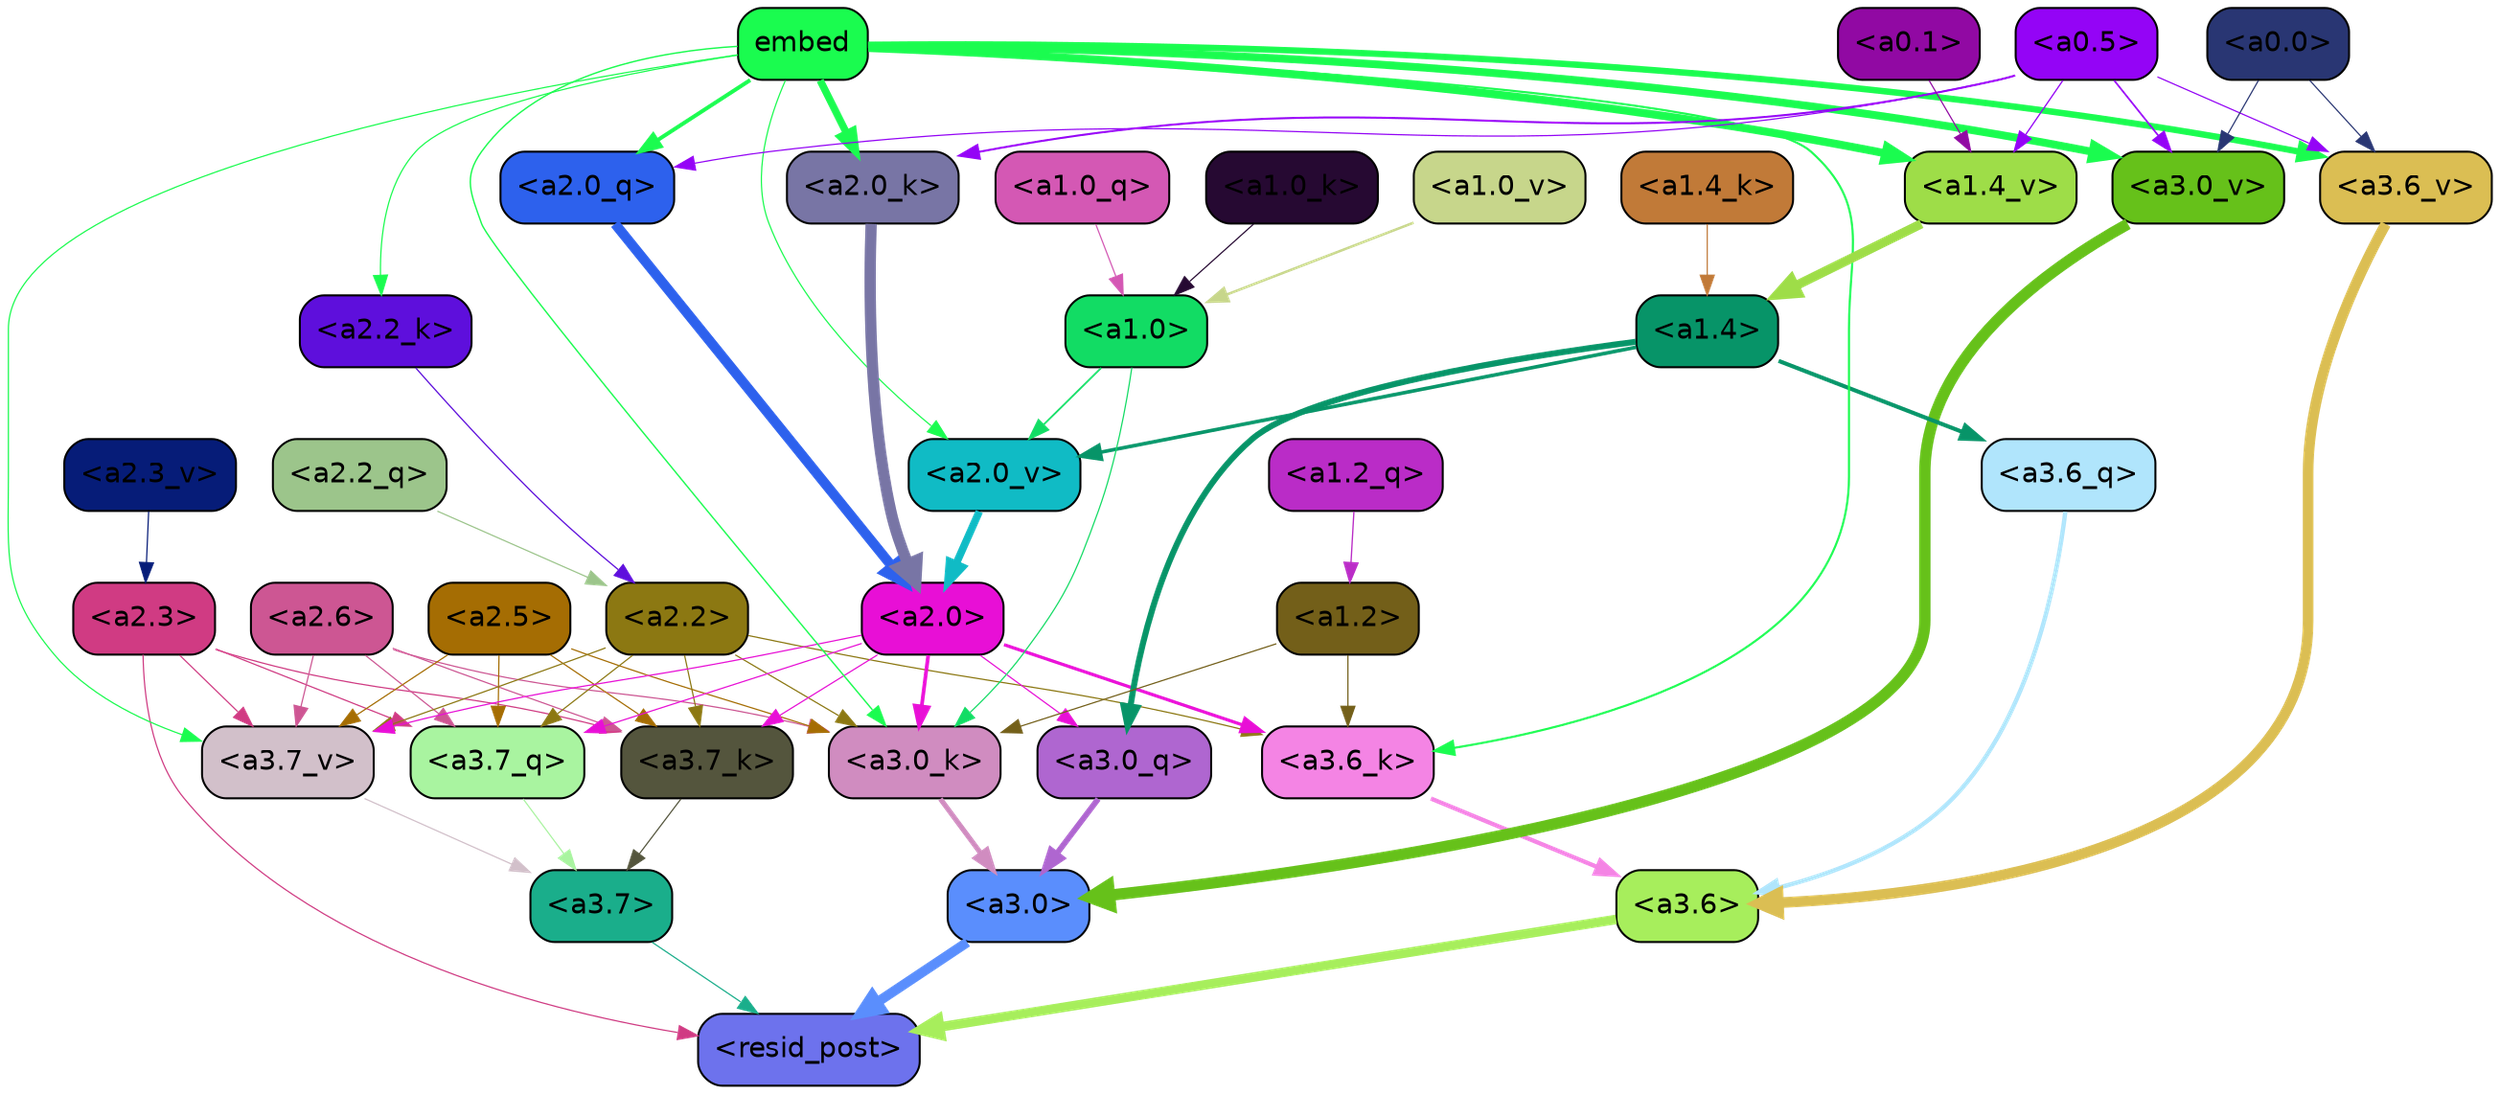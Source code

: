 strict digraph "" {
	graph [bgcolor=transparent,
		layout=dot,
		overlap=false,
		splines=true
	];
	"<a3.7>"	[color=black,
		fillcolor="#1aae8b",
		fontname=Helvetica,
		shape=box,
		style="filled, rounded"];
	"<resid_post>"	[color=black,
		fillcolor="#6d72ed",
		fontname=Helvetica,
		shape=box,
		style="filled, rounded"];
	"<a3.7>" -> "<resid_post>"	[color="#1aae8b",
		penwidth=0.6];
	"<a3.6>"	[color=black,
		fillcolor="#a7ee5c",
		fontname=Helvetica,
		shape=box,
		style="filled, rounded"];
	"<a3.6>" -> "<resid_post>"	[color="#a7ee5c",
		penwidth=4.751592040061951];
	"<a3.0>"	[color=black,
		fillcolor="#5a8efd",
		fontname=Helvetica,
		shape=box,
		style="filled, rounded"];
	"<a3.0>" -> "<resid_post>"	[color="#5a8efd",
		penwidth=4.904066681861877];
	"<a2.3>"	[color=black,
		fillcolor="#d03b83",
		fontname=Helvetica,
		shape=box,
		style="filled, rounded"];
	"<a2.3>" -> "<resid_post>"	[color="#d03b83",
		penwidth=0.6];
	"<a3.7_q>"	[color=black,
		fillcolor="#a9f4a0",
		fontname=Helvetica,
		shape=box,
		style="filled, rounded"];
	"<a2.3>" -> "<a3.7_q>"	[color="#d03b83",
		penwidth=0.6];
	"<a3.7_k>"	[color=black,
		fillcolor="#54553d",
		fontname=Helvetica,
		shape=box,
		style="filled, rounded"];
	"<a2.3>" -> "<a3.7_k>"	[color="#d03b83",
		penwidth=0.6];
	"<a3.7_v>"	[color=black,
		fillcolor="#d2c0ca",
		fontname=Helvetica,
		shape=box,
		style="filled, rounded"];
	"<a2.3>" -> "<a3.7_v>"	[color="#d03b83",
		penwidth=0.6];
	"<a3.7_q>" -> "<a3.7>"	[color="#a9f4a0",
		penwidth=0.6];
	"<a3.6_q>"	[color=black,
		fillcolor="#b0e5fc",
		fontname=Helvetica,
		shape=box,
		style="filled, rounded"];
	"<a3.6_q>" -> "<a3.6>"	[color="#b0e5fc",
		penwidth=2.160832464694977];
	"<a3.0_q>"	[color=black,
		fillcolor="#af66d0",
		fontname=Helvetica,
		shape=box,
		style="filled, rounded"];
	"<a3.0_q>" -> "<a3.0>"	[color="#af66d0",
		penwidth=2.870753765106201];
	"<a3.7_k>" -> "<a3.7>"	[color="#54553d",
		penwidth=0.6];
	"<a3.6_k>"	[color=black,
		fillcolor="#f484e4",
		fontname=Helvetica,
		shape=box,
		style="filled, rounded"];
	"<a3.6_k>" -> "<a3.6>"	[color="#f484e4",
		penwidth=2.13908451795578];
	"<a3.0_k>"	[color=black,
		fillcolor="#d08cc0",
		fontname=Helvetica,
		shape=box,
		style="filled, rounded"];
	"<a3.0_k>" -> "<a3.0>"	[color="#d08cc0",
		penwidth=2.520303964614868];
	"<a3.7_v>" -> "<a3.7>"	[color="#d2c0ca",
		penwidth=0.6];
	"<a3.6_v>"	[color=black,
		fillcolor="#dbbe53",
		fontname=Helvetica,
		shape=box,
		style="filled, rounded"];
	"<a3.6_v>" -> "<a3.6>"	[color="#dbbe53",
		penwidth=5.297133803367615];
	"<a3.0_v>"	[color=black,
		fillcolor="#66c11a",
		fontname=Helvetica,
		shape=box,
		style="filled, rounded"];
	"<a3.0_v>" -> "<a3.0>"	[color="#66c11a",
		penwidth=5.680712580680847];
	"<a2.6>"	[color=black,
		fillcolor="#cd5693",
		fontname=Helvetica,
		shape=box,
		style="filled, rounded"];
	"<a2.6>" -> "<a3.7_q>"	[color="#cd5693",
		penwidth=0.6];
	"<a2.6>" -> "<a3.7_k>"	[color="#cd5693",
		penwidth=0.6];
	"<a2.6>" -> "<a3.0_k>"	[color="#cd5693",
		penwidth=0.6];
	"<a2.6>" -> "<a3.7_v>"	[color="#cd5693",
		penwidth=0.6];
	"<a2.5>"	[color=black,
		fillcolor="#a56d03",
		fontname=Helvetica,
		shape=box,
		style="filled, rounded"];
	"<a2.5>" -> "<a3.7_q>"	[color="#a56d03",
		penwidth=0.6];
	"<a2.5>" -> "<a3.7_k>"	[color="#a56d03",
		penwidth=0.6];
	"<a2.5>" -> "<a3.0_k>"	[color="#a56d03",
		penwidth=0.6];
	"<a2.5>" -> "<a3.7_v>"	[color="#a56d03",
		penwidth=0.6];
	"<a2.2>"	[color=black,
		fillcolor="#8c7812",
		fontname=Helvetica,
		shape=box,
		style="filled, rounded"];
	"<a2.2>" -> "<a3.7_q>"	[color="#8c7812",
		penwidth=0.6];
	"<a2.2>" -> "<a3.7_k>"	[color="#8c7812",
		penwidth=0.6];
	"<a2.2>" -> "<a3.6_k>"	[color="#8c7812",
		penwidth=0.6];
	"<a2.2>" -> "<a3.0_k>"	[color="#8c7812",
		penwidth=0.6];
	"<a2.2>" -> "<a3.7_v>"	[color="#8c7812",
		penwidth=0.6];
	"<a2.0>"	[color=black,
		fillcolor="#e80fd6",
		fontname=Helvetica,
		shape=box,
		style="filled, rounded"];
	"<a2.0>" -> "<a3.7_q>"	[color="#e80fd6",
		penwidth=0.6];
	"<a2.0>" -> "<a3.0_q>"	[color="#e80fd6",
		penwidth=0.6];
	"<a2.0>" -> "<a3.7_k>"	[color="#e80fd6",
		penwidth=0.6];
	"<a2.0>" -> "<a3.6_k>"	[color="#e80fd6",
		penwidth=1.5897698998451233];
	"<a2.0>" -> "<a3.0_k>"	[color="#e80fd6",
		penwidth=1.8405593037605286];
	"<a2.0>" -> "<a3.7_v>"	[color="#e80fd6",
		penwidth=0.6];
	"<a1.4>"	[color=black,
		fillcolor="#079468",
		fontname=Helvetica,
		shape=box,
		style="filled, rounded"];
	"<a1.4>" -> "<a3.6_q>"	[color="#079468",
		penwidth=2.0260728895664215];
	"<a1.4>" -> "<a3.0_q>"	[color="#079468",
		penwidth=3.0185627341270447];
	"<a2.0_v>"	[color=black,
		fillcolor="#10bbc5",
		fontname=Helvetica,
		shape=box,
		style="filled, rounded"];
	"<a1.4>" -> "<a2.0_v>"	[color="#079468",
		penwidth=1.7970525026321411];
	"<a1.2>"	[color=black,
		fillcolor="#735f19",
		fontname=Helvetica,
		shape=box,
		style="filled, rounded"];
	"<a1.2>" -> "<a3.6_k>"	[color="#735f19",
		penwidth=0.6];
	"<a1.2>" -> "<a3.0_k>"	[color="#735f19",
		penwidth=0.6];
	embed	[color=black,
		fillcolor="#1afc4f",
		fontname=Helvetica,
		shape=box,
		style="filled, rounded"];
	embed -> "<a3.6_k>"	[color="#1afc4f",
		penwidth=1.046662151813507];
	embed -> "<a3.0_k>"	[color="#1afc4f",
		penwidth=0.6995279788970947];
	embed -> "<a3.7_v>"	[color="#1afc4f",
		penwidth=0.6];
	embed -> "<a3.6_v>"	[color="#1afc4f",
		penwidth=3.1840110421180725];
	embed -> "<a3.0_v>"	[color="#1afc4f",
		penwidth=3.9005755856633186];
	"<a2.0_q>"	[color=black,
		fillcolor="#2d61ed",
		fontname=Helvetica,
		shape=box,
		style="filled, rounded"];
	embed -> "<a2.0_q>"	[color="#1afc4f",
		penwidth=1.9669389724731445];
	"<a2.2_k>"	[color=black,
		fillcolor="#5e0fdc",
		fontname=Helvetica,
		shape=box,
		style="filled, rounded"];
	embed -> "<a2.2_k>"	[color="#1afc4f",
		penwidth=0.6];
	"<a2.0_k>"	[color=black,
		fillcolor="#7875a5",
		fontname=Helvetica,
		shape=box,
		style="filled, rounded"];
	embed -> "<a2.0_k>"	[color="#1afc4f",
		penwidth=3.6898754835128784];
	embed -> "<a2.0_v>"	[color="#1afc4f",
		penwidth=0.6];
	"<a1.4_v>"	[color=black,
		fillcolor="#9edd48",
		fontname=Helvetica,
		shape=box,
		style="filled, rounded"];
	embed -> "<a1.4_v>"	[color="#1afc4f",
		penwidth=3.992354243993759];
	"<a1.0>"	[color=black,
		fillcolor="#12dc64",
		fontname=Helvetica,
		shape=box,
		style="filled, rounded"];
	"<a1.0>" -> "<a3.0_k>"	[color="#12dc64",
		penwidth=0.6];
	"<a1.0>" -> "<a2.0_v>"	[color="#12dc64",
		penwidth=0.8836666345596313];
	"<a0.5>"	[color=black,
		fillcolor="#9404f6",
		fontname=Helvetica,
		shape=box,
		style="filled, rounded"];
	"<a0.5>" -> "<a3.6_v>"	[color="#9404f6",
		penwidth=0.6];
	"<a0.5>" -> "<a3.0_v>"	[color="#9404f6",
		penwidth=0.8493617177009583];
	"<a0.5>" -> "<a2.0_q>"	[color="#9404f6",
		penwidth=0.6];
	"<a0.5>" -> "<a2.0_k>"	[color="#9404f6",
		penwidth=0.9942188858985901];
	"<a0.5>" -> "<a1.4_v>"	[color="#9404f6",
		penwidth=0.6379710733890533];
	"<a0.0>"	[color=black,
		fillcolor="#293673",
		fontname=Helvetica,
		shape=box,
		style="filled, rounded"];
	"<a0.0>" -> "<a3.6_v>"	[color="#293673",
		penwidth=0.6];
	"<a0.0>" -> "<a3.0_v>"	[color="#293673",
		penwidth=0.6];
	"<a2.2_q>"	[color=black,
		fillcolor="#9cc58b",
		fontname=Helvetica,
		shape=box,
		style="filled, rounded"];
	"<a2.2_q>" -> "<a2.2>"	[color="#9cc58b",
		penwidth=0.6];
	"<a2.0_q>" -> "<a2.0>"	[color="#2d61ed",
		penwidth=5.0040658712387085];
	"<a2.2_k>" -> "<a2.2>"	[color="#5e0fdc",
		penwidth=0.6304321400821209];
	"<a2.0_k>" -> "<a2.0>"	[color="#7875a5",
		penwidth=5.6445024609565735];
	"<a2.3_v>"	[color=black,
		fillcolor="#061c78",
		fontname=Helvetica,
		shape=box,
		style="filled, rounded"];
	"<a2.3_v>" -> "<a2.3>"	[color="#061c78",
		penwidth=0.6];
	"<a2.0_v>" -> "<a2.0>"	[color="#10bbc5",
		penwidth=3.781584322452545];
	"<a1.2_q>"	[color=black,
		fillcolor="#ba2cc7",
		fontname=Helvetica,
		shape=box,
		style="filled, rounded"];
	"<a1.2_q>" -> "<a1.2>"	[color="#ba2cc7",
		penwidth=0.6481351256370544];
	"<a1.0_q>"	[color=black,
		fillcolor="#d458b4",
		fontname=Helvetica,
		shape=box,
		style="filled, rounded"];
	"<a1.0_q>" -> "<a1.0>"	[color="#d458b4",
		penwidth=0.6];
	"<a1.4_k>"	[color=black,
		fillcolor="#c17a38",
		fontname=Helvetica,
		shape=box,
		style="filled, rounded"];
	"<a1.4_k>" -> "<a1.4>"	[color="#c17a38",
		penwidth=0.6];
	"<a1.0_k>"	[color=black,
		fillcolor="#260932",
		fontname=Helvetica,
		shape=box,
		style="filled, rounded"];
	"<a1.0_k>" -> "<a1.0>"	[color="#260932",
		penwidth=0.6];
	"<a1.4_v>" -> "<a1.4>"	[color="#9edd48",
		penwidth=4.602061748504639];
	"<a1.0_v>"	[color=black,
		fillcolor="#c7d68b",
		fontname=Helvetica,
		shape=box,
		style="filled, rounded"];
	"<a1.0_v>" -> "<a1.0>"	[color="#c7d68b",
		penwidth=1.227757602930069];
	"<a0.1>"	[color=black,
		fillcolor="#9109a3",
		fontname=Helvetica,
		shape=box,
		style="filled, rounded"];
	"<a0.1>" -> "<a1.4_v>"	[color="#9109a3",
		penwidth=0.6];
}
